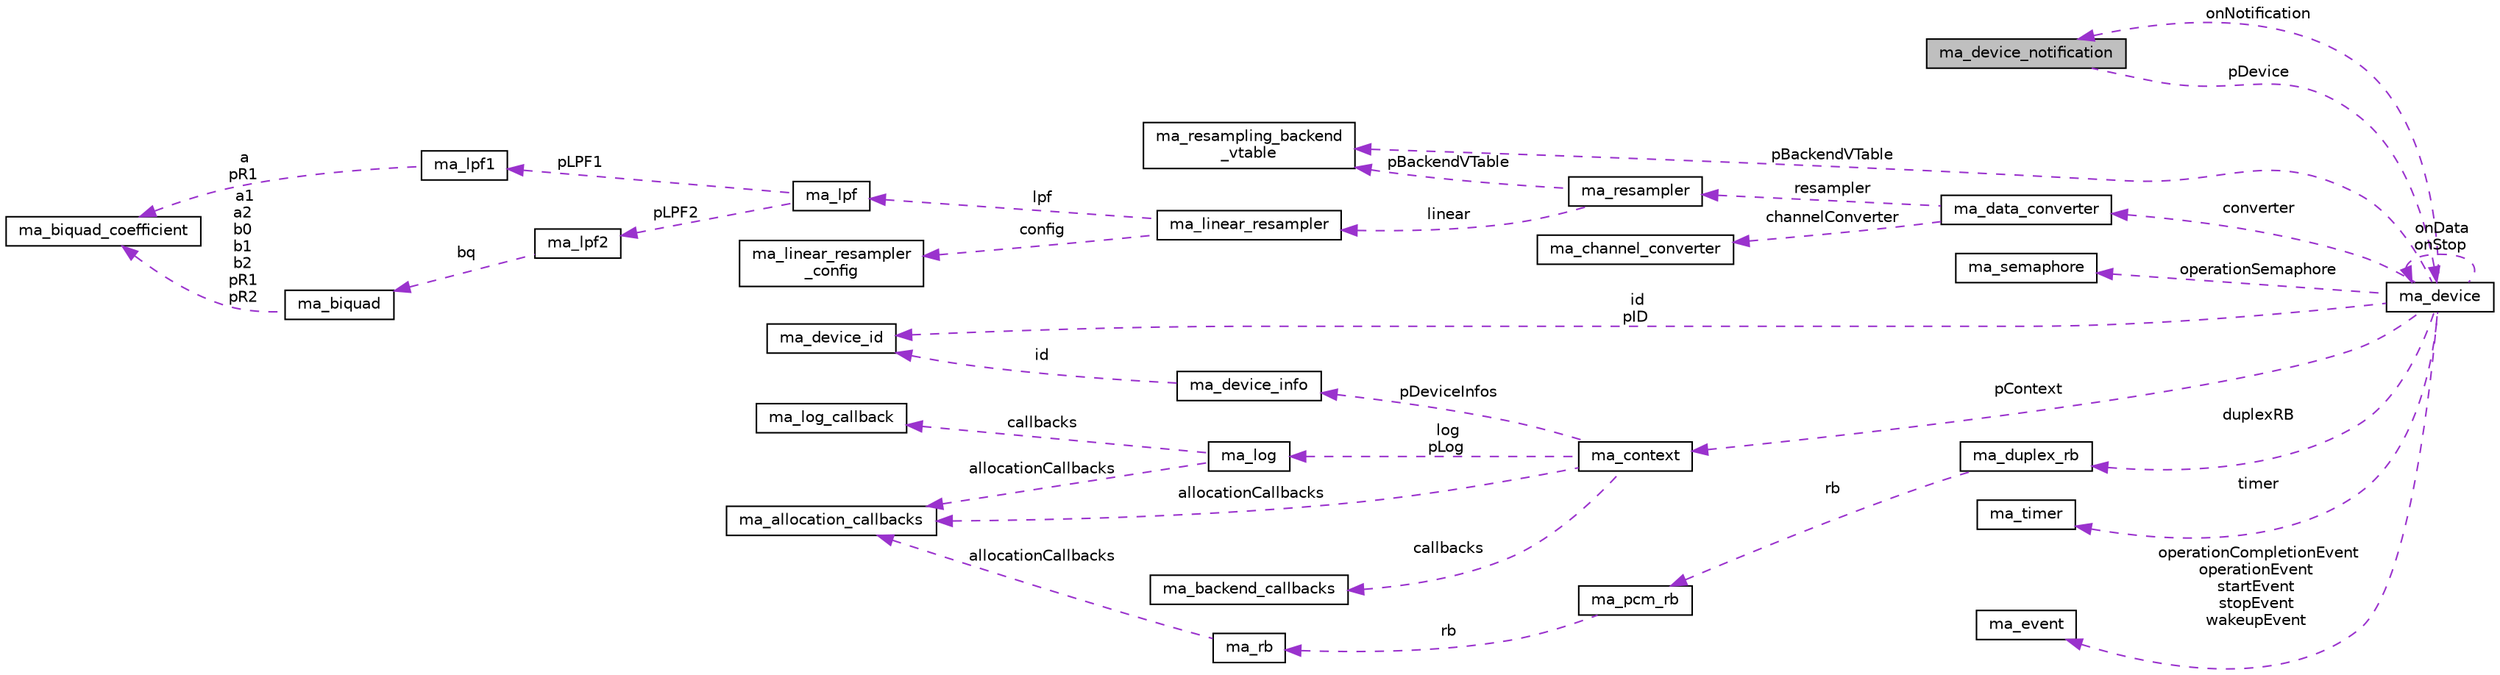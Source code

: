digraph "ma_device_notification"
{
 // LATEX_PDF_SIZE
  edge [fontname="Helvetica",fontsize="10",labelfontname="Helvetica",labelfontsize="10"];
  node [fontname="Helvetica",fontsize="10",shape=record];
  rankdir="LR";
  Node1 [label="ma_device_notification",height=0.2,width=0.4,color="black", fillcolor="grey75", style="filled", fontcolor="black",tooltip=" "];
  Node2 -> Node1 [dir="back",color="darkorchid3",fontsize="10",style="dashed",label=" pDevice" ,fontname="Helvetica"];
  Node2 [label="ma_device",height=0.2,width=0.4,color="black", fillcolor="white", style="filled",URL="$structma__device.html",tooltip=" "];
  Node3 -> Node2 [dir="back",color="darkorchid3",fontsize="10",style="dashed",label=" pBackendVTable" ,fontname="Helvetica"];
  Node3 [label="ma_resampling_backend\l_vtable",height=0.2,width=0.4,color="black", fillcolor="white", style="filled",URL="$structma__resampling__backend__vtable.html",tooltip=" "];
  Node4 -> Node2 [dir="back",color="darkorchid3",fontsize="10",style="dashed",label=" operationSemaphore" ,fontname="Helvetica"];
  Node4 [label="ma_semaphore",height=0.2,width=0.4,color="black", fillcolor="white", style="filled",URL="$structma__semaphore.html",tooltip=" "];
  Node5 -> Node2 [dir="back",color="darkorchid3",fontsize="10",style="dashed",label=" pContext" ,fontname="Helvetica"];
  Node5 [label="ma_context",height=0.2,width=0.4,color="black", fillcolor="white", style="filled",URL="$structma__context.html",tooltip=" "];
  Node6 -> Node5 [dir="back",color="darkorchid3",fontsize="10",style="dashed",label=" pDeviceInfos" ,fontname="Helvetica"];
  Node6 [label="ma_device_info",height=0.2,width=0.4,color="black", fillcolor="white", style="filled",URL="$structma__device__info.html",tooltip=" "];
  Node7 -> Node6 [dir="back",color="darkorchid3",fontsize="10",style="dashed",label=" id" ,fontname="Helvetica"];
  Node7 [label="ma_device_id",height=0.2,width=0.4,color="black", fillcolor="white", style="filled",URL="$unionma__device__id.html",tooltip=" "];
  Node8 -> Node5 [dir="back",color="darkorchid3",fontsize="10",style="dashed",label=" allocationCallbacks" ,fontname="Helvetica"];
  Node8 [label="ma_allocation_callbacks",height=0.2,width=0.4,color="black", fillcolor="white", style="filled",URL="$structma__allocation__callbacks.html",tooltip=" "];
  Node9 -> Node5 [dir="back",color="darkorchid3",fontsize="10",style="dashed",label=" log\npLog" ,fontname="Helvetica"];
  Node9 [label="ma_log",height=0.2,width=0.4,color="black", fillcolor="white", style="filled",URL="$structma__log.html",tooltip=" "];
  Node8 -> Node9 [dir="back",color="darkorchid3",fontsize="10",style="dashed",label=" allocationCallbacks" ,fontname="Helvetica"];
  Node10 -> Node9 [dir="back",color="darkorchid3",fontsize="10",style="dashed",label=" callbacks" ,fontname="Helvetica"];
  Node10 [label="ma_log_callback",height=0.2,width=0.4,color="black", fillcolor="white", style="filled",URL="$structma__log__callback.html",tooltip=" "];
  Node11 -> Node5 [dir="back",color="darkorchid3",fontsize="10",style="dashed",label=" callbacks" ,fontname="Helvetica"];
  Node11 [label="ma_backend_callbacks",height=0.2,width=0.4,color="black", fillcolor="white", style="filled",URL="$structma__backend__callbacks.html",tooltip=" "];
  Node12 -> Node2 [dir="back",color="darkorchid3",fontsize="10",style="dashed",label=" timer" ,fontname="Helvetica"];
  Node12 [label="ma_timer",height=0.2,width=0.4,color="black", fillcolor="white", style="filled",URL="$unionma__timer.html",tooltip=" "];
  Node13 -> Node2 [dir="back",color="darkorchid3",fontsize="10",style="dashed",label=" converter" ,fontname="Helvetica"];
  Node13 [label="ma_data_converter",height=0.2,width=0.4,color="black", fillcolor="white", style="filled",URL="$structma__data__converter.html",tooltip=" "];
  Node14 -> Node13 [dir="back",color="darkorchid3",fontsize="10",style="dashed",label=" resampler" ,fontname="Helvetica"];
  Node14 [label="ma_resampler",height=0.2,width=0.4,color="black", fillcolor="white", style="filled",URL="$structma__resampler.html",tooltip=" "];
  Node3 -> Node14 [dir="back",color="darkorchid3",fontsize="10",style="dashed",label=" pBackendVTable" ,fontname="Helvetica"];
  Node15 -> Node14 [dir="back",color="darkorchid3",fontsize="10",style="dashed",label=" linear" ,fontname="Helvetica"];
  Node15 [label="ma_linear_resampler",height=0.2,width=0.4,color="black", fillcolor="white", style="filled",URL="$structma__linear__resampler.html",tooltip=" "];
  Node16 -> Node15 [dir="back",color="darkorchid3",fontsize="10",style="dashed",label=" lpf" ,fontname="Helvetica"];
  Node16 [label="ma_lpf",height=0.2,width=0.4,color="black", fillcolor="white", style="filled",URL="$structma__lpf.html",tooltip=" "];
  Node17 -> Node16 [dir="back",color="darkorchid3",fontsize="10",style="dashed",label=" pLPF1" ,fontname="Helvetica"];
  Node17 [label="ma_lpf1",height=0.2,width=0.4,color="black", fillcolor="white", style="filled",URL="$structma__lpf1.html",tooltip=" "];
  Node18 -> Node17 [dir="back",color="darkorchid3",fontsize="10",style="dashed",label=" a\npR1" ,fontname="Helvetica"];
  Node18 [label="ma_biquad_coefficient",height=0.2,width=0.4,color="black", fillcolor="white", style="filled",URL="$unionma__biquad__coefficient.html",tooltip=" "];
  Node19 -> Node16 [dir="back",color="darkorchid3",fontsize="10",style="dashed",label=" pLPF2" ,fontname="Helvetica"];
  Node19 [label="ma_lpf2",height=0.2,width=0.4,color="black", fillcolor="white", style="filled",URL="$structma__lpf2.html",tooltip=" "];
  Node20 -> Node19 [dir="back",color="darkorchid3",fontsize="10",style="dashed",label=" bq" ,fontname="Helvetica"];
  Node20 [label="ma_biquad",height=0.2,width=0.4,color="black", fillcolor="white", style="filled",URL="$structma__biquad.html",tooltip=" "];
  Node18 -> Node20 [dir="back",color="darkorchid3",fontsize="10",style="dashed",label=" a1\na2\nb0\nb1\nb2\npR1\npR2" ,fontname="Helvetica"];
  Node21 -> Node15 [dir="back",color="darkorchid3",fontsize="10",style="dashed",label=" config" ,fontname="Helvetica"];
  Node21 [label="ma_linear_resampler\l_config",height=0.2,width=0.4,color="black", fillcolor="white", style="filled",URL="$structma__linear__resampler__config.html",tooltip=" "];
  Node22 -> Node13 [dir="back",color="darkorchid3",fontsize="10",style="dashed",label=" channelConverter" ,fontname="Helvetica"];
  Node22 [label="ma_channel_converter",height=0.2,width=0.4,color="black", fillcolor="white", style="filled",URL="$structma__channel__converter.html",tooltip=" "];
  Node7 -> Node2 [dir="back",color="darkorchid3",fontsize="10",style="dashed",label=" id\npID" ,fontname="Helvetica"];
  Node23 -> Node2 [dir="back",color="darkorchid3",fontsize="10",style="dashed",label=" operationCompletionEvent\noperationEvent\nstartEvent\nstopEvent\nwakeupEvent" ,fontname="Helvetica"];
  Node23 [label="ma_event",height=0.2,width=0.4,color="black", fillcolor="white", style="filled",URL="$structma__event.html",tooltip=" "];
  Node1 -> Node2 [dir="back",color="darkorchid3",fontsize="10",style="dashed",label=" onNotification" ,fontname="Helvetica"];
  Node24 -> Node2 [dir="back",color="darkorchid3",fontsize="10",style="dashed",label=" duplexRB" ,fontname="Helvetica"];
  Node24 [label="ma_duplex_rb",height=0.2,width=0.4,color="black", fillcolor="white", style="filled",URL="$structma__duplex__rb.html",tooltip=" "];
  Node25 -> Node24 [dir="back",color="darkorchid3",fontsize="10",style="dashed",label=" rb" ,fontname="Helvetica"];
  Node25 [label="ma_pcm_rb",height=0.2,width=0.4,color="black", fillcolor="white", style="filled",URL="$structma__pcm__rb.html",tooltip=" "];
  Node26 -> Node25 [dir="back",color="darkorchid3",fontsize="10",style="dashed",label=" rb" ,fontname="Helvetica"];
  Node26 [label="ma_rb",height=0.2,width=0.4,color="black", fillcolor="white", style="filled",URL="$structma__rb.html",tooltip=" "];
  Node8 -> Node26 [dir="back",color="darkorchid3",fontsize="10",style="dashed",label=" allocationCallbacks" ,fontname="Helvetica"];
  Node2 -> Node2 [dir="back",color="darkorchid3",fontsize="10",style="dashed",label=" onData\nonStop" ,fontname="Helvetica"];
}
